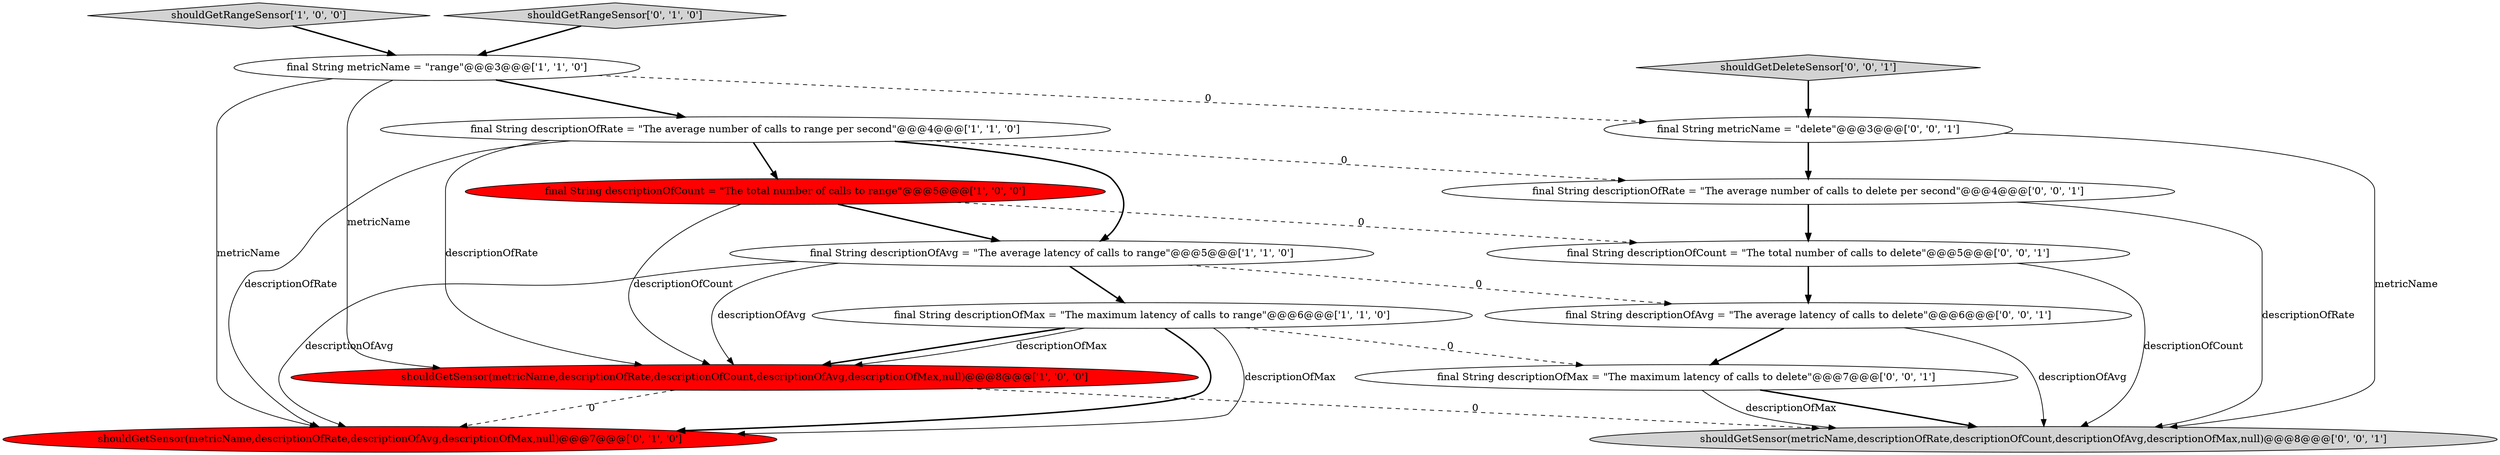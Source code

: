 digraph {
3 [style = filled, label = "final String descriptionOfRate = \"The average number of calls to range per second\"@@@4@@@['1', '1', '0']", fillcolor = white, shape = ellipse image = "AAA0AAABBB1BBB"];
9 [style = filled, label = "final String descriptionOfMax = \"The maximum latency of calls to delete\"@@@7@@@['0', '0', '1']", fillcolor = white, shape = ellipse image = "AAA0AAABBB3BBB"];
0 [style = filled, label = "shouldGetRangeSensor['1', '0', '0']", fillcolor = lightgray, shape = diamond image = "AAA0AAABBB1BBB"];
8 [style = filled, label = "shouldGetRangeSensor['0', '1', '0']", fillcolor = lightgray, shape = diamond image = "AAA0AAABBB2BBB"];
1 [style = filled, label = "final String descriptionOfAvg = \"The average latency of calls to range\"@@@5@@@['1', '1', '0']", fillcolor = white, shape = ellipse image = "AAA0AAABBB1BBB"];
11 [style = filled, label = "shouldGetSensor(metricName,descriptionOfRate,descriptionOfCount,descriptionOfAvg,descriptionOfMax,null)@@@8@@@['0', '0', '1']", fillcolor = lightgray, shape = ellipse image = "AAA0AAABBB3BBB"];
12 [style = filled, label = "final String descriptionOfCount = \"The total number of calls to delete\"@@@5@@@['0', '0', '1']", fillcolor = white, shape = ellipse image = "AAA0AAABBB3BBB"];
2 [style = filled, label = "final String metricName = \"range\"@@@3@@@['1', '1', '0']", fillcolor = white, shape = ellipse image = "AAA0AAABBB1BBB"];
10 [style = filled, label = "final String descriptionOfRate = \"The average number of calls to delete per second\"@@@4@@@['0', '0', '1']", fillcolor = white, shape = ellipse image = "AAA0AAABBB3BBB"];
13 [style = filled, label = "final String metricName = \"delete\"@@@3@@@['0', '0', '1']", fillcolor = white, shape = ellipse image = "AAA0AAABBB3BBB"];
14 [style = filled, label = "shouldGetDeleteSensor['0', '0', '1']", fillcolor = lightgray, shape = diamond image = "AAA0AAABBB3BBB"];
15 [style = filled, label = "final String descriptionOfAvg = \"The average latency of calls to delete\"@@@6@@@['0', '0', '1']", fillcolor = white, shape = ellipse image = "AAA0AAABBB3BBB"];
5 [style = filled, label = "final String descriptionOfCount = \"The total number of calls to range\"@@@5@@@['1', '0', '0']", fillcolor = red, shape = ellipse image = "AAA1AAABBB1BBB"];
6 [style = filled, label = "final String descriptionOfMax = \"The maximum latency of calls to range\"@@@6@@@['1', '1', '0']", fillcolor = white, shape = ellipse image = "AAA0AAABBB1BBB"];
7 [style = filled, label = "shouldGetSensor(metricName,descriptionOfRate,descriptionOfAvg,descriptionOfMax,null)@@@7@@@['0', '1', '0']", fillcolor = red, shape = ellipse image = "AAA1AAABBB2BBB"];
4 [style = filled, label = "shouldGetSensor(metricName,descriptionOfRate,descriptionOfCount,descriptionOfAvg,descriptionOfMax,null)@@@8@@@['1', '0', '0']", fillcolor = red, shape = ellipse image = "AAA1AAABBB1BBB"];
6->7 [style = solid, label="descriptionOfMax"];
13->10 [style = bold, label=""];
5->12 [style = dashed, label="0"];
9->11 [style = bold, label=""];
3->1 [style = bold, label=""];
5->4 [style = solid, label="descriptionOfCount"];
1->15 [style = dashed, label="0"];
2->3 [style = bold, label=""];
0->2 [style = bold, label=""];
6->9 [style = dashed, label="0"];
12->15 [style = bold, label=""];
13->11 [style = solid, label="metricName"];
3->4 [style = solid, label="descriptionOfRate"];
9->11 [style = solid, label="descriptionOfMax"];
15->11 [style = solid, label="descriptionOfAvg"];
10->11 [style = solid, label="descriptionOfRate"];
2->4 [style = solid, label="metricName"];
6->4 [style = bold, label=""];
5->1 [style = bold, label=""];
3->5 [style = bold, label=""];
1->6 [style = bold, label=""];
8->2 [style = bold, label=""];
1->7 [style = solid, label="descriptionOfAvg"];
10->12 [style = bold, label=""];
15->9 [style = bold, label=""];
4->7 [style = dashed, label="0"];
2->13 [style = dashed, label="0"];
1->4 [style = solid, label="descriptionOfAvg"];
12->11 [style = solid, label="descriptionOfCount"];
3->10 [style = dashed, label="0"];
14->13 [style = bold, label=""];
4->11 [style = dashed, label="0"];
6->7 [style = bold, label=""];
3->7 [style = solid, label="descriptionOfRate"];
2->7 [style = solid, label="metricName"];
6->4 [style = solid, label="descriptionOfMax"];
}
